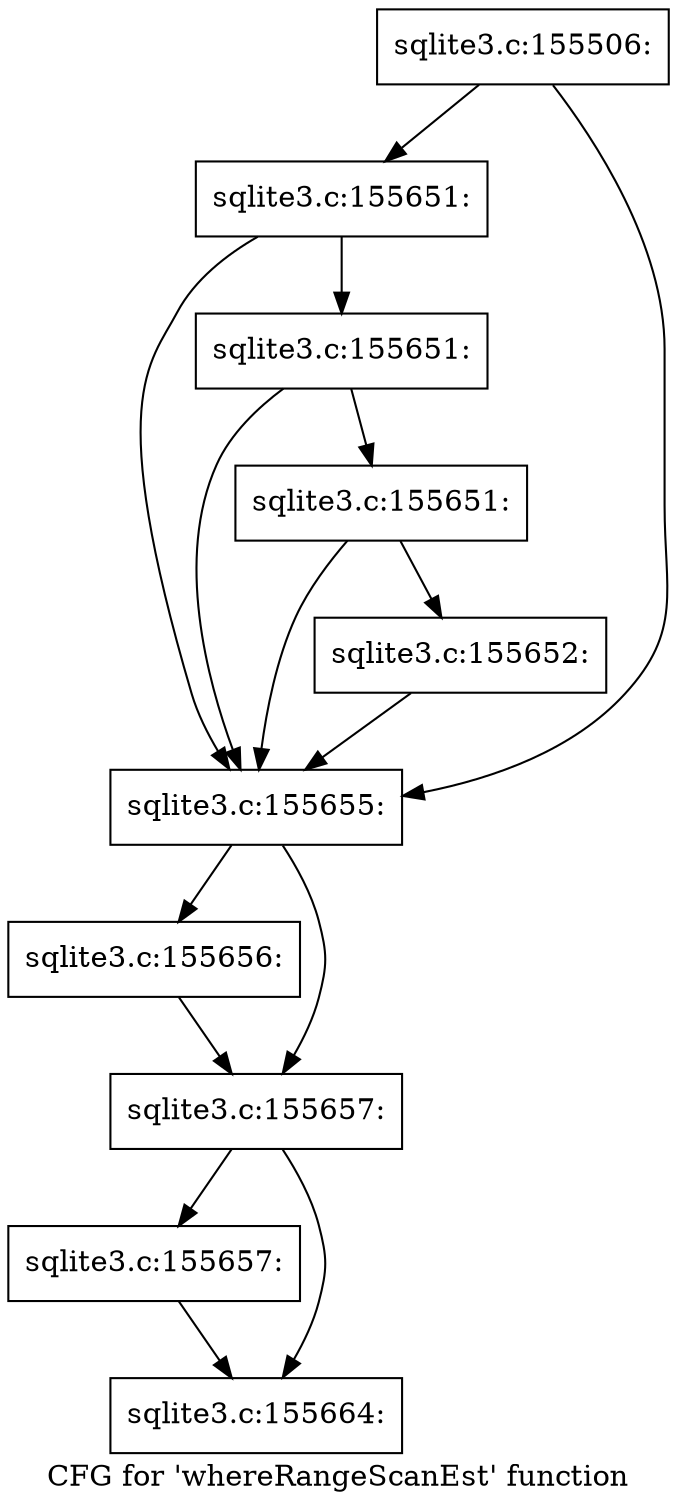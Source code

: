 digraph "CFG for 'whereRangeScanEst' function" {
	label="CFG for 'whereRangeScanEst' function";

	Node0x55c0f97b0100 [shape=record,label="{sqlite3.c:155506:}"];
	Node0x55c0f97b0100 -> Node0x55c0f97f9790;
	Node0x55c0f97b0100 -> Node0x55c0f97f91d0;
	Node0x55c0f97f9790 [shape=record,label="{sqlite3.c:155651:}"];
	Node0x55c0f97f9790 -> Node0x55c0f97f9710;
	Node0x55c0f97f9790 -> Node0x55c0f97f91d0;
	Node0x55c0f97f9710 [shape=record,label="{sqlite3.c:155651:}"];
	Node0x55c0f97f9710 -> Node0x55c0f97f9690;
	Node0x55c0f97f9710 -> Node0x55c0f97f91d0;
	Node0x55c0f97f9690 [shape=record,label="{sqlite3.c:155651:}"];
	Node0x55c0f97f9690 -> Node0x55c0f6646520;
	Node0x55c0f97f9690 -> Node0x55c0f97f91d0;
	Node0x55c0f6646520 [shape=record,label="{sqlite3.c:155652:}"];
	Node0x55c0f6646520 -> Node0x55c0f97f91d0;
	Node0x55c0f97f91d0 [shape=record,label="{sqlite3.c:155655:}"];
	Node0x55c0f97f91d0 -> Node0x55c0f97fac90;
	Node0x55c0f97f91d0 -> Node0x55c0f97face0;
	Node0x55c0f97fac90 [shape=record,label="{sqlite3.c:155656:}"];
	Node0x55c0f97fac90 -> Node0x55c0f97face0;
	Node0x55c0f97face0 [shape=record,label="{sqlite3.c:155657:}"];
	Node0x55c0f97face0 -> Node0x55c0f97fb240;
	Node0x55c0f97face0 -> Node0x55c0f97fb290;
	Node0x55c0f97fb240 [shape=record,label="{sqlite3.c:155657:}"];
	Node0x55c0f97fb240 -> Node0x55c0f97fb290;
	Node0x55c0f97fb290 [shape=record,label="{sqlite3.c:155664:}"];
}
